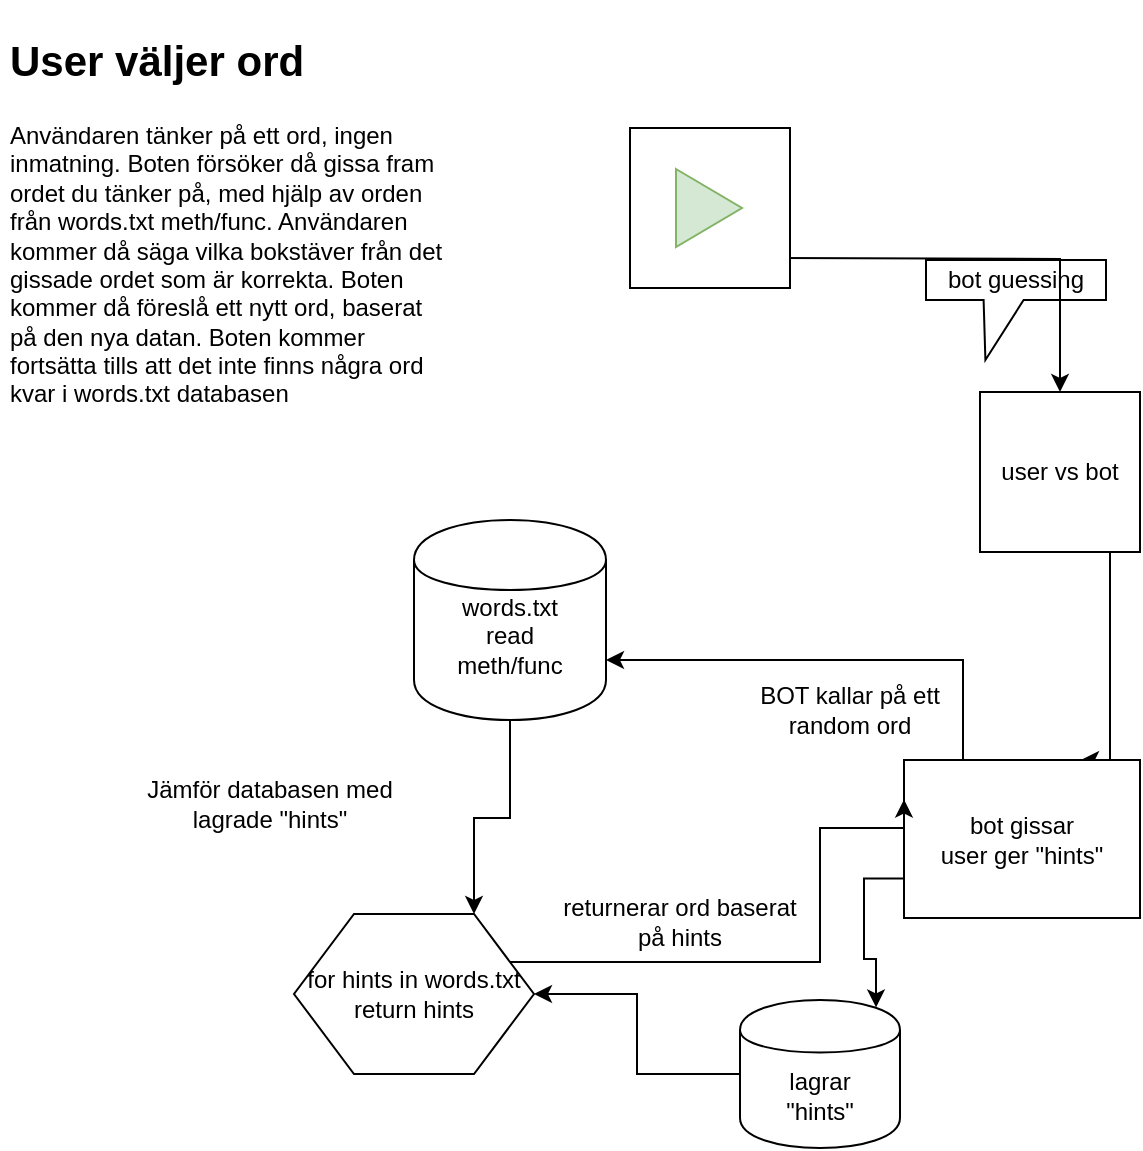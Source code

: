 <mxfile version="11.3.0" type="github" pages="1"><diagram id="BayFlBsPA-Ef_R6_t5vN" name="Page-1"><mxGraphModel dx="478" dy="612" grid="1" gridSize="10" guides="1" tooltips="1" connect="1" arrows="1" fold="1" page="1" pageScale="1" pageWidth="850" pageHeight="1100" math="0" shadow="0"><root><mxCell id="0"/><mxCell id="1" parent="0"/><mxCell id="5FHbaKvfoy41Bbh2jMV5-4" style="edgeStyle=orthogonalEdgeStyle;rounded=0;orthogonalLoop=1;jettySize=auto;html=1;entryX=0.75;entryY=0;entryDx=0;entryDy=0;" edge="1" parent="1" source="Tulo__wce1pPb_o4uQko-7" target="5FHbaKvfoy41Bbh2jMV5-1"><mxGeometry relative="1" as="geometry"><Array as="points"><mxPoint x="625" y="420"/><mxPoint x="625" y="420"/></Array></mxGeometry></mxCell><mxCell id="Tulo__wce1pPb_o4uQko-7" value="user vs bot" style="whiteSpace=wrap;html=1;aspect=fixed;" parent="1" vertex="1"><mxGeometry x="560" y="256" width="80" height="80" as="geometry"/></mxCell><mxCell id="5FHbaKvfoy41Bbh2jMV5-51" style="edgeStyle=orthogonalEdgeStyle;rounded=0;orthogonalLoop=1;jettySize=auto;html=1;exitX=0.5;exitY=1;exitDx=0;exitDy=0;entryX=0.75;entryY=0;entryDx=0;entryDy=0;entryPerimeter=0;" edge="1" parent="1" source="Tulo__wce1pPb_o4uQko-8" target="5FHbaKvfoy41Bbh2jMV5-11"><mxGeometry relative="1" as="geometry"><Array as="points"><mxPoint x="325" y="469"/><mxPoint x="307" y="469"/></Array></mxGeometry></mxCell><mxCell id="Tulo__wce1pPb_o4uQko-8" value="&lt;div&gt;words.txt&lt;br&gt;read&lt;/div&gt;&lt;div&gt;meth/func&lt;br&gt;&lt;/div&gt;&lt;div&gt;&lt;br&gt;&lt;/div&gt;" style="shape=cylinder;whiteSpace=wrap;html=1;boundedLbl=1;backgroundOutline=1;" parent="1" vertex="1"><mxGeometry x="277" y="320" width="96" height="100" as="geometry"/></mxCell><mxCell id="Tulo__wce1pPb_o4uQko-18" value="bot guessing" style="shape=callout;whiteSpace=wrap;html=1;perimeter=calloutPerimeter;size=30;position=0.32;position2=0.33;" parent="1" vertex="1"><mxGeometry x="533" y="190" width="90" height="50" as="geometry"/></mxCell><mxCell id="Tulo__wce1pPb_o4uQko-24" style="edgeStyle=orthogonalEdgeStyle;rounded=0;orthogonalLoop=1;jettySize=auto;html=1;" parent="1" target="Tulo__wce1pPb_o4uQko-7" edge="1"><mxGeometry relative="1" as="geometry"><mxPoint x="460" y="189" as="sourcePoint"/></mxGeometry></mxCell><mxCell id="Tulo__wce1pPb_o4uQko-26" value="&lt;h1&gt;&lt;font style=&quot;font-size: 21px&quot;&gt;User väljer ord&lt;/font&gt;&lt;br&gt;&lt;/h1&gt;&lt;p&gt;Användaren tänker på ett ord, ingen inmatning. Boten försöker då gissa fram ordet du tänker på, med hjälp av orden från words.txt meth/func. Användaren kommer då säga vilka bokstäver från det gissade ordet som är korrekta. Boten kommer då föreslå ett nytt ord, baserat på den nya datan. Boten kommer fortsätta tills att det inte finns några ord kvar i words.txt databasen&lt;br&gt;&lt;/p&gt;" style="text;html=1;strokeColor=none;fillColor=none;spacing=5;spacingTop=-20;whiteSpace=wrap;overflow=hidden;rounded=0;" parent="1" vertex="1"><mxGeometry x="70" y="70" width="230" height="220" as="geometry"/></mxCell><mxCell id="5FHbaKvfoy41Bbh2jMV5-47" style="edgeStyle=orthogonalEdgeStyle;rounded=0;orthogonalLoop=1;jettySize=auto;html=1;exitX=0.25;exitY=0;exitDx=0;exitDy=0;entryX=1;entryY=0.7;entryDx=0;entryDy=0;" edge="1" parent="1" source="5FHbaKvfoy41Bbh2jMV5-1" target="Tulo__wce1pPb_o4uQko-8"><mxGeometry relative="1" as="geometry"/></mxCell><mxCell id="5FHbaKvfoy41Bbh2jMV5-49" style="edgeStyle=orthogonalEdgeStyle;rounded=0;orthogonalLoop=1;jettySize=auto;html=1;exitX=0;exitY=0.75;exitDx=0;exitDy=0;entryX=0.85;entryY=0.05;entryDx=0;entryDy=0;entryPerimeter=0;" edge="1" parent="1" source="5FHbaKvfoy41Bbh2jMV5-1" target="5FHbaKvfoy41Bbh2jMV5-46"><mxGeometry relative="1" as="geometry"><mxPoint x="490" y="513" as="targetPoint"/></mxGeometry></mxCell><mxCell id="5FHbaKvfoy41Bbh2jMV5-1" value="bot gissar&lt;br&gt;user ger &quot;hints&quot;" style="shape=rectangle;whiteSpace=wrap;html=1;backgroundOutline=1;" vertex="1" parent="1"><mxGeometry x="522" y="440" width="118" height="79" as="geometry"/></mxCell><mxCell id="5FHbaKvfoy41Bbh2jMV5-57" style="edgeStyle=orthogonalEdgeStyle;rounded=0;orthogonalLoop=1;jettySize=auto;html=1;exitX=1;exitY=0.25;exitDx=0;exitDy=0;entryX=0;entryY=0.25;entryDx=0;entryDy=0;" edge="1" parent="1" source="5FHbaKvfoy41Bbh2jMV5-11" target="5FHbaKvfoy41Bbh2jMV5-1"><mxGeometry relative="1" as="geometry"><Array as="points"><mxPoint x="480" y="541"/><mxPoint x="480" y="474"/></Array></mxGeometry></mxCell><mxCell id="5FHbaKvfoy41Bbh2jMV5-11" value="for hints in words.txt&lt;br&gt;&lt;div&gt;return hints&lt;/div&gt;" style="shape=hexagon;perimeter=hexagonPerimeter2;whiteSpace=wrap;html=1;" vertex="1" parent="1"><mxGeometry x="217" y="517" width="120" height="80" as="geometry"/></mxCell><mxCell id="5FHbaKvfoy41Bbh2jMV5-41" value="" style="whiteSpace=wrap;html=1;aspect=fixed;" vertex="1" parent="1"><mxGeometry x="385" y="124" width="80" height="80" as="geometry"/></mxCell><mxCell id="5FHbaKvfoy41Bbh2jMV5-42" value="" style="triangle;whiteSpace=wrap;html=1;fillColor=#d5e8d4;strokeColor=#82b366;" vertex="1" parent="1"><mxGeometry x="408" y="144.5" width="33" height="39" as="geometry"/></mxCell><mxCell id="5FHbaKvfoy41Bbh2jMV5-50" style="edgeStyle=orthogonalEdgeStyle;rounded=0;orthogonalLoop=1;jettySize=auto;html=1;" edge="1" parent="1" source="5FHbaKvfoy41Bbh2jMV5-46" target="5FHbaKvfoy41Bbh2jMV5-11"><mxGeometry relative="1" as="geometry"/></mxCell><mxCell id="5FHbaKvfoy41Bbh2jMV5-46" value="lagrar&lt;br&gt;&quot;hints&quot;" style="shape=cylinder;whiteSpace=wrap;html=1;boundedLbl=1;backgroundOutline=1;" vertex="1" parent="1"><mxGeometry x="440" y="560" width="80" height="74" as="geometry"/></mxCell><mxCell id="5FHbaKvfoy41Bbh2jMV5-48" value="BOT kallar på ett random ord" style="text;html=1;strokeColor=none;fillColor=none;align=center;verticalAlign=middle;whiteSpace=wrap;rounded=0;" vertex="1" parent="1"><mxGeometry x="430" y="400" width="130" height="30" as="geometry"/></mxCell><mxCell id="5FHbaKvfoy41Bbh2jMV5-52" value="Jämför databasen med &lt;br&gt;lagrade &quot;hints&quot;" style="text;html=1;strokeColor=none;fillColor=none;align=center;verticalAlign=middle;whiteSpace=wrap;rounded=0;" vertex="1" parent="1"><mxGeometry x="140" y="444" width="130" height="36" as="geometry"/></mxCell><mxCell id="5FHbaKvfoy41Bbh2jMV5-58" value="returnerar ord baserat på hints" style="text;html=1;strokeColor=none;fillColor=none;align=center;verticalAlign=middle;whiteSpace=wrap;rounded=0;" vertex="1" parent="1"><mxGeometry x="350" y="509" width="120" height="24" as="geometry"/></mxCell></root></mxGraphModel></diagram></mxfile>